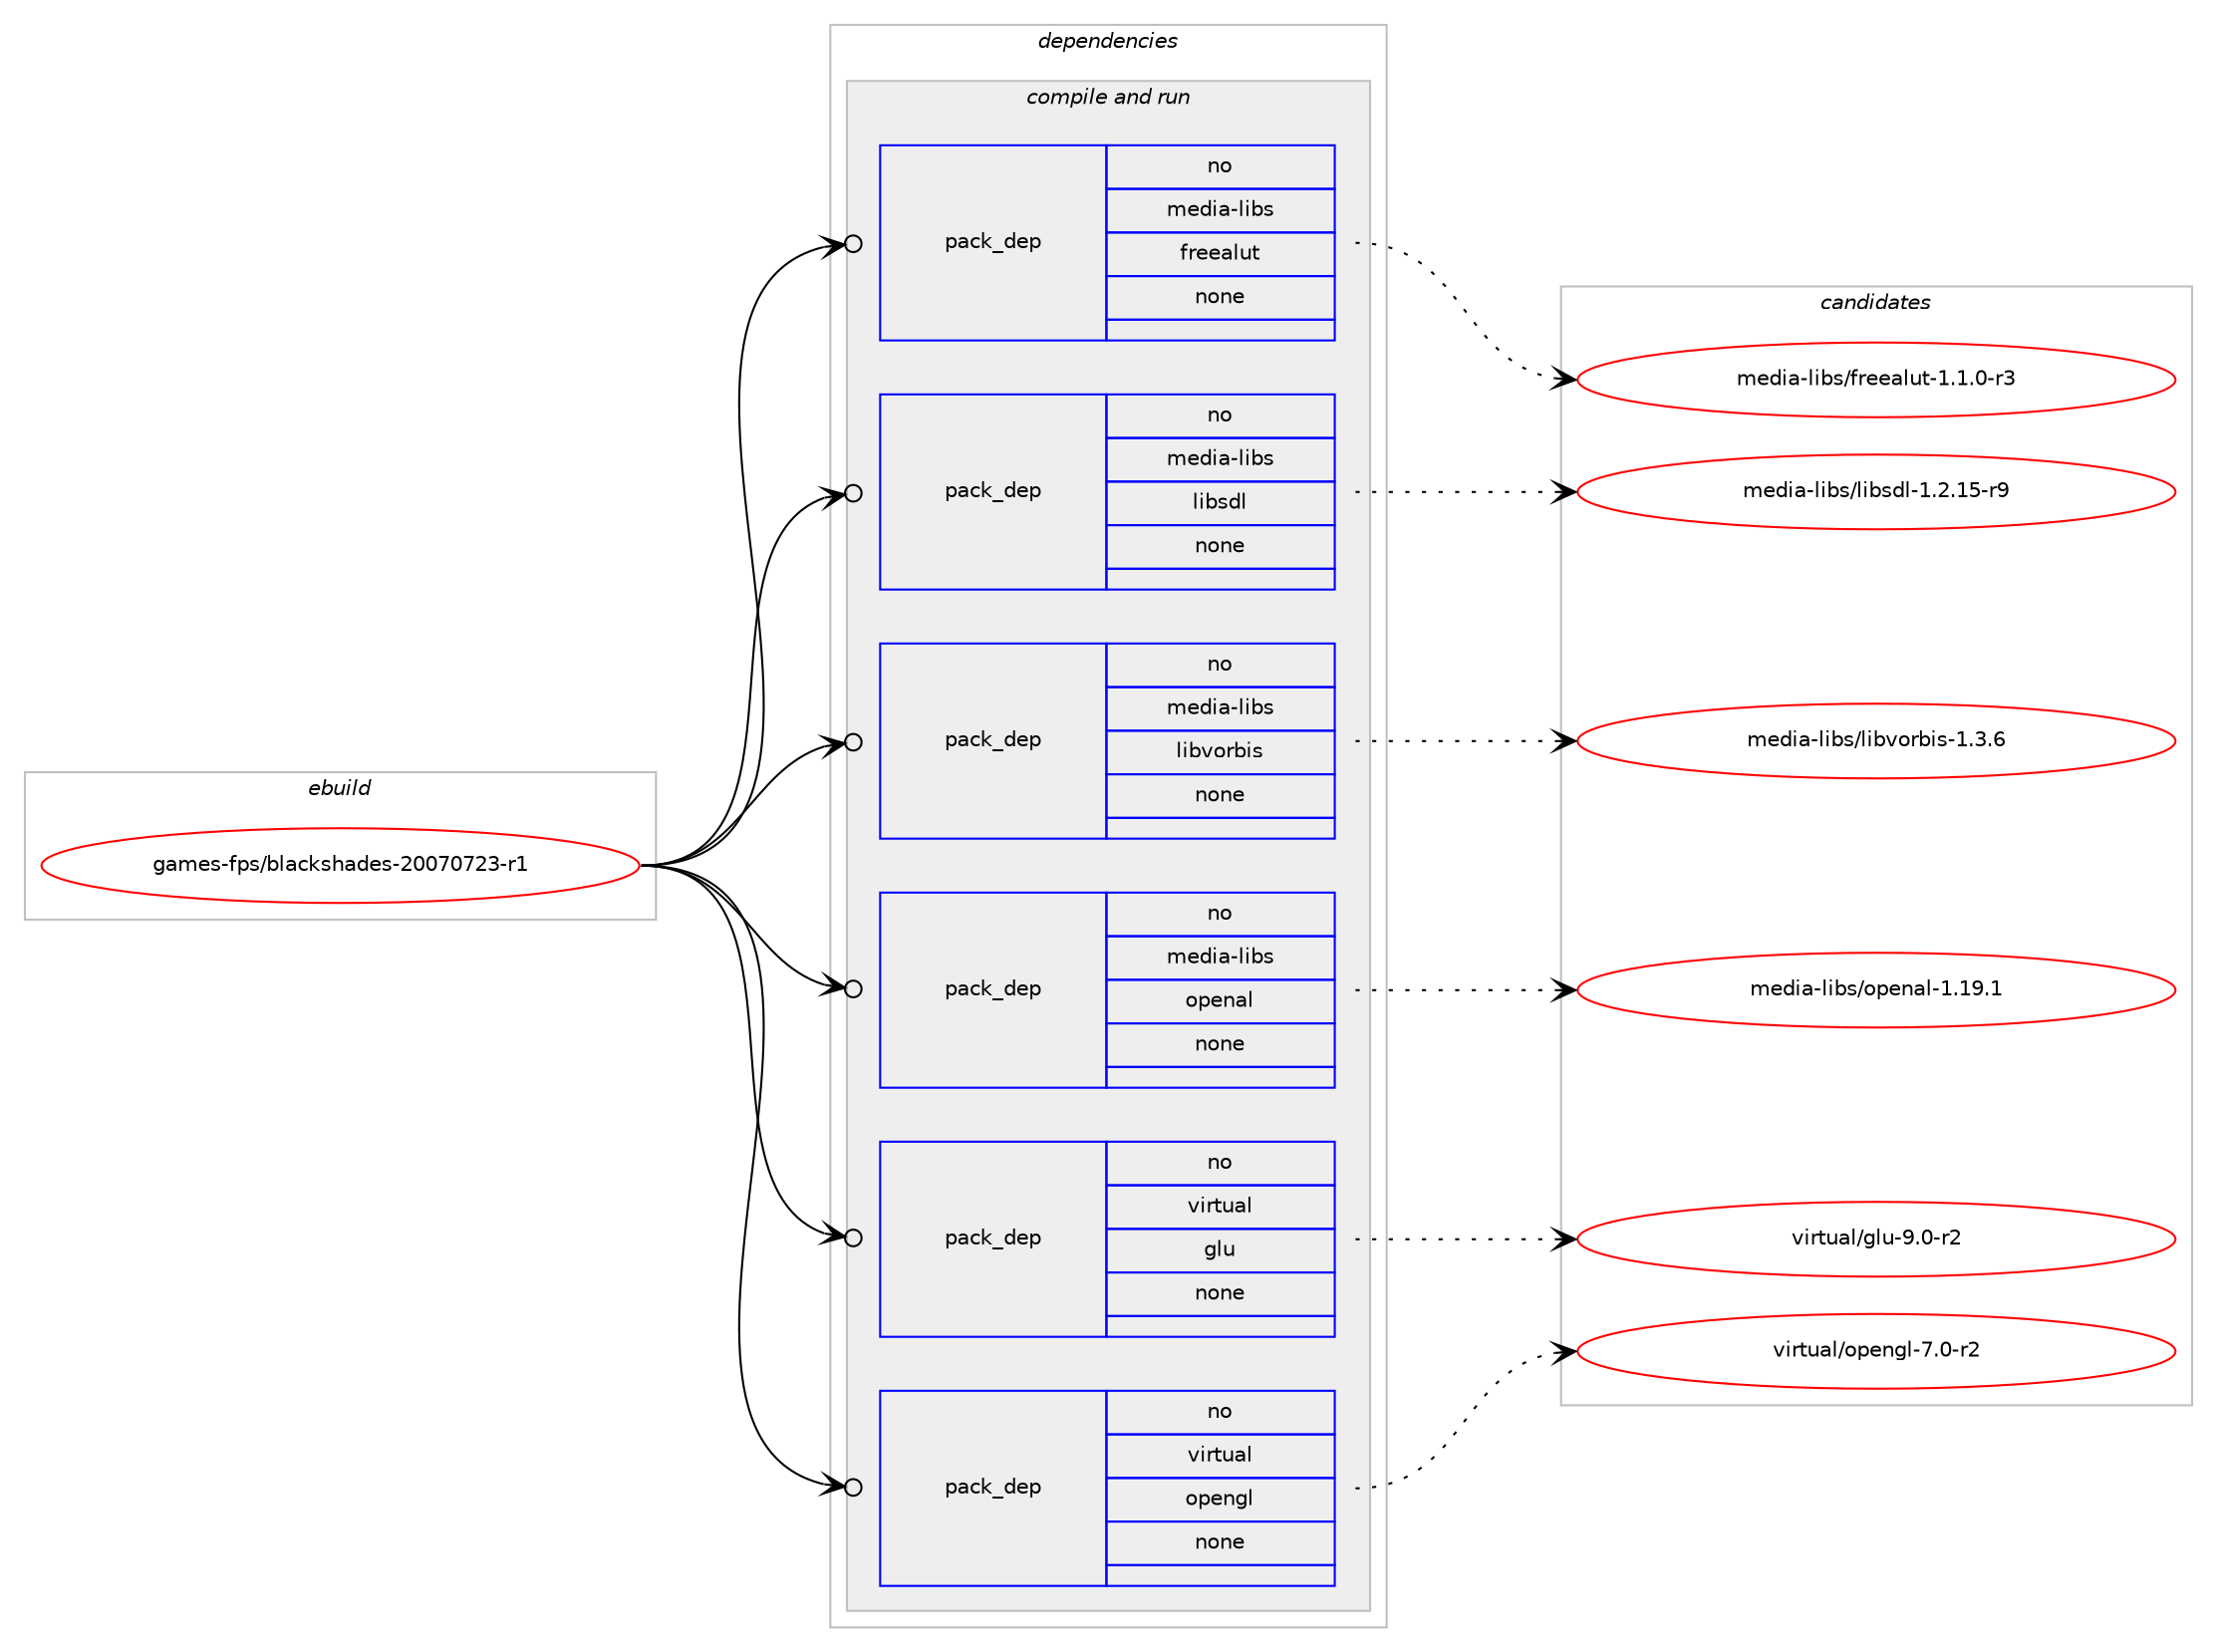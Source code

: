 digraph prolog {

# *************
# Graph options
# *************

newrank=true;
concentrate=true;
compound=true;
graph [rankdir=LR,fontname=Helvetica,fontsize=10,ranksep=1.5];#, ranksep=2.5, nodesep=0.2];
edge  [arrowhead=vee];
node  [fontname=Helvetica,fontsize=10];

# **********
# The ebuild
# **********

subgraph cluster_leftcol {
color=gray;
rank=same;
label=<<i>ebuild</i>>;
id [label="games-fps/blackshades-20070723-r1", color=red, width=4, href="../games-fps/blackshades-20070723-r1.svg"];
}

# ****************
# The dependencies
# ****************

subgraph cluster_midcol {
color=gray;
label=<<i>dependencies</i>>;
subgraph cluster_compile {
fillcolor="#eeeeee";
style=filled;
label=<<i>compile</i>>;
}
subgraph cluster_compileandrun {
fillcolor="#eeeeee";
style=filled;
label=<<i>compile and run</i>>;
subgraph pack542412 {
dependency739352 [label=<<TABLE BORDER="0" CELLBORDER="1" CELLSPACING="0" CELLPADDING="4" WIDTH="220"><TR><TD ROWSPAN="6" CELLPADDING="30">pack_dep</TD></TR><TR><TD WIDTH="110">no</TD></TR><TR><TD>media-libs</TD></TR><TR><TD>freealut</TD></TR><TR><TD>none</TD></TR><TR><TD></TD></TR></TABLE>>, shape=none, color=blue];
}
id:e -> dependency739352:w [weight=20,style="solid",arrowhead="odotvee"];
subgraph pack542413 {
dependency739353 [label=<<TABLE BORDER="0" CELLBORDER="1" CELLSPACING="0" CELLPADDING="4" WIDTH="220"><TR><TD ROWSPAN="6" CELLPADDING="30">pack_dep</TD></TR><TR><TD WIDTH="110">no</TD></TR><TR><TD>media-libs</TD></TR><TR><TD>libsdl</TD></TR><TR><TD>none</TD></TR><TR><TD></TD></TR></TABLE>>, shape=none, color=blue];
}
id:e -> dependency739353:w [weight=20,style="solid",arrowhead="odotvee"];
subgraph pack542414 {
dependency739354 [label=<<TABLE BORDER="0" CELLBORDER="1" CELLSPACING="0" CELLPADDING="4" WIDTH="220"><TR><TD ROWSPAN="6" CELLPADDING="30">pack_dep</TD></TR><TR><TD WIDTH="110">no</TD></TR><TR><TD>media-libs</TD></TR><TR><TD>libvorbis</TD></TR><TR><TD>none</TD></TR><TR><TD></TD></TR></TABLE>>, shape=none, color=blue];
}
id:e -> dependency739354:w [weight=20,style="solid",arrowhead="odotvee"];
subgraph pack542415 {
dependency739355 [label=<<TABLE BORDER="0" CELLBORDER="1" CELLSPACING="0" CELLPADDING="4" WIDTH="220"><TR><TD ROWSPAN="6" CELLPADDING="30">pack_dep</TD></TR><TR><TD WIDTH="110">no</TD></TR><TR><TD>media-libs</TD></TR><TR><TD>openal</TD></TR><TR><TD>none</TD></TR><TR><TD></TD></TR></TABLE>>, shape=none, color=blue];
}
id:e -> dependency739355:w [weight=20,style="solid",arrowhead="odotvee"];
subgraph pack542416 {
dependency739356 [label=<<TABLE BORDER="0" CELLBORDER="1" CELLSPACING="0" CELLPADDING="4" WIDTH="220"><TR><TD ROWSPAN="6" CELLPADDING="30">pack_dep</TD></TR><TR><TD WIDTH="110">no</TD></TR><TR><TD>virtual</TD></TR><TR><TD>glu</TD></TR><TR><TD>none</TD></TR><TR><TD></TD></TR></TABLE>>, shape=none, color=blue];
}
id:e -> dependency739356:w [weight=20,style="solid",arrowhead="odotvee"];
subgraph pack542417 {
dependency739357 [label=<<TABLE BORDER="0" CELLBORDER="1" CELLSPACING="0" CELLPADDING="4" WIDTH="220"><TR><TD ROWSPAN="6" CELLPADDING="30">pack_dep</TD></TR><TR><TD WIDTH="110">no</TD></TR><TR><TD>virtual</TD></TR><TR><TD>opengl</TD></TR><TR><TD>none</TD></TR><TR><TD></TD></TR></TABLE>>, shape=none, color=blue];
}
id:e -> dependency739357:w [weight=20,style="solid",arrowhead="odotvee"];
}
subgraph cluster_run {
fillcolor="#eeeeee";
style=filled;
label=<<i>run</i>>;
}
}

# **************
# The candidates
# **************

subgraph cluster_choices {
rank=same;
color=gray;
label=<<i>candidates</i>>;

subgraph choice542412 {
color=black;
nodesep=1;
choice10910110010597451081059811547102114101101971081171164549464946484511451 [label="media-libs/freealut-1.1.0-r3", color=red, width=4,href="../media-libs/freealut-1.1.0-r3.svg"];
dependency739352:e -> choice10910110010597451081059811547102114101101971081171164549464946484511451:w [style=dotted,weight="100"];
}
subgraph choice542413 {
color=black;
nodesep=1;
choice1091011001059745108105981154710810598115100108454946504649534511457 [label="media-libs/libsdl-1.2.15-r9", color=red, width=4,href="../media-libs/libsdl-1.2.15-r9.svg"];
dependency739353:e -> choice1091011001059745108105981154710810598115100108454946504649534511457:w [style=dotted,weight="100"];
}
subgraph choice542414 {
color=black;
nodesep=1;
choice109101100105974510810598115471081059811811111498105115454946514654 [label="media-libs/libvorbis-1.3.6", color=red, width=4,href="../media-libs/libvorbis-1.3.6.svg"];
dependency739354:e -> choice109101100105974510810598115471081059811811111498105115454946514654:w [style=dotted,weight="100"];
}
subgraph choice542415 {
color=black;
nodesep=1;
choice109101100105974510810598115471111121011109710845494649574649 [label="media-libs/openal-1.19.1", color=red, width=4,href="../media-libs/openal-1.19.1.svg"];
dependency739355:e -> choice109101100105974510810598115471111121011109710845494649574649:w [style=dotted,weight="100"];
}
subgraph choice542416 {
color=black;
nodesep=1;
choice1181051141161179710847103108117455746484511450 [label="virtual/glu-9.0-r2", color=red, width=4,href="../virtual/glu-9.0-r2.svg"];
dependency739356:e -> choice1181051141161179710847103108117455746484511450:w [style=dotted,weight="100"];
}
subgraph choice542417 {
color=black;
nodesep=1;
choice1181051141161179710847111112101110103108455546484511450 [label="virtual/opengl-7.0-r2", color=red, width=4,href="../virtual/opengl-7.0-r2.svg"];
dependency739357:e -> choice1181051141161179710847111112101110103108455546484511450:w [style=dotted,weight="100"];
}
}

}
